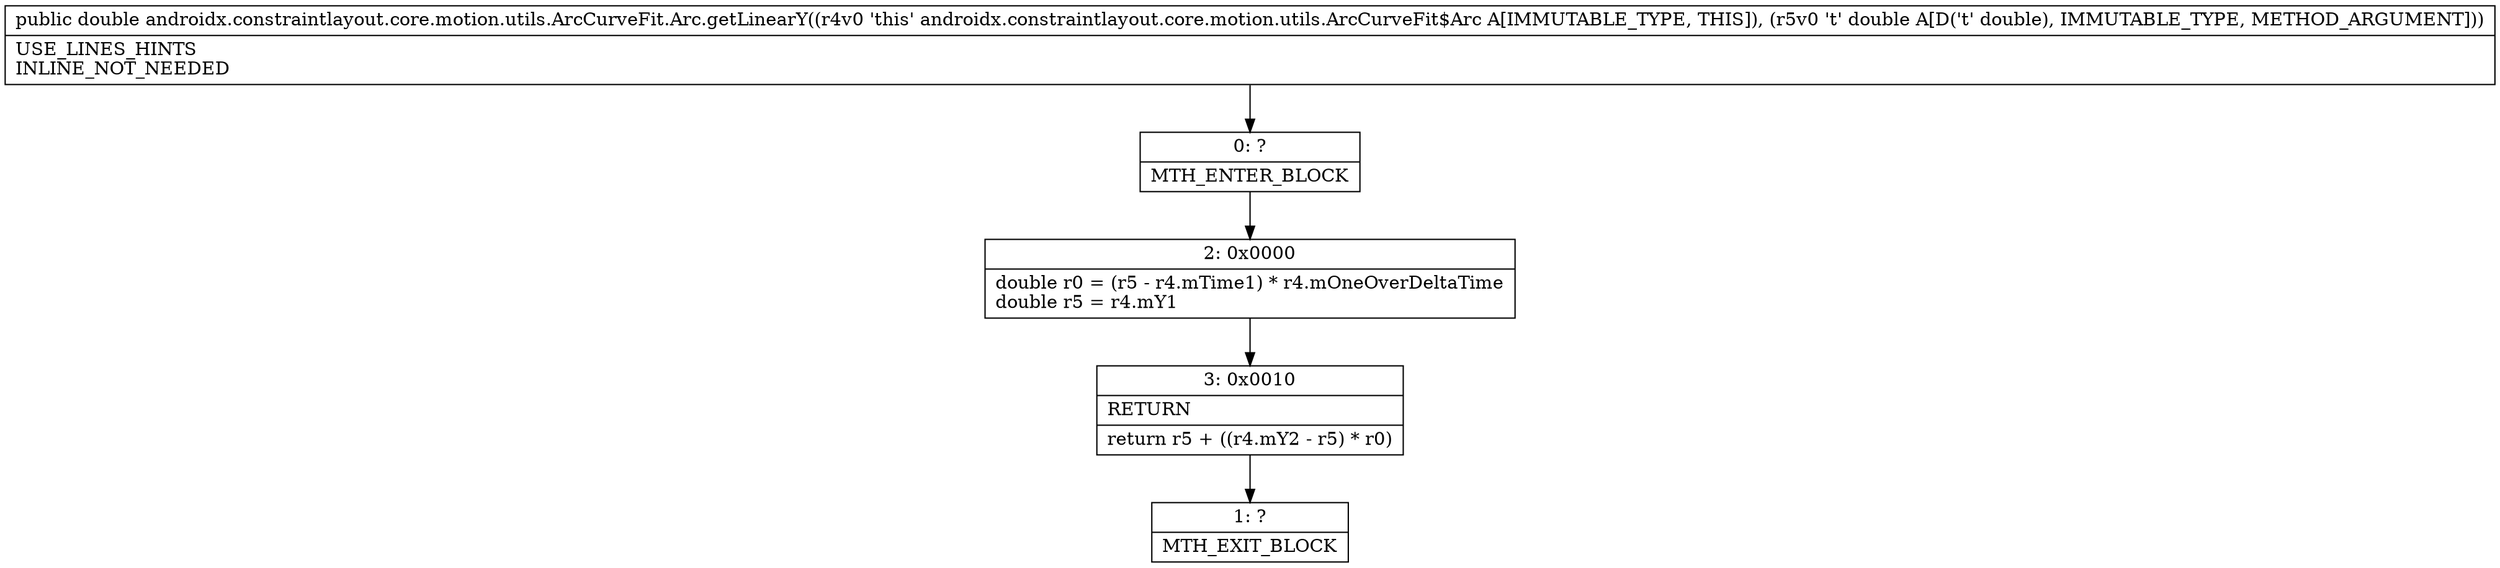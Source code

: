 digraph "CFG forandroidx.constraintlayout.core.motion.utils.ArcCurveFit.Arc.getLinearY(D)D" {
Node_0 [shape=record,label="{0\:\ ?|MTH_ENTER_BLOCK\l}"];
Node_2 [shape=record,label="{2\:\ 0x0000|double r0 = (r5 \- r4.mTime1) * r4.mOneOverDeltaTime\ldouble r5 = r4.mY1\l}"];
Node_3 [shape=record,label="{3\:\ 0x0010|RETURN\l|return r5 + ((r4.mY2 \- r5) * r0)\l}"];
Node_1 [shape=record,label="{1\:\ ?|MTH_EXIT_BLOCK\l}"];
MethodNode[shape=record,label="{public double androidx.constraintlayout.core.motion.utils.ArcCurveFit.Arc.getLinearY((r4v0 'this' androidx.constraintlayout.core.motion.utils.ArcCurveFit$Arc A[IMMUTABLE_TYPE, THIS]), (r5v0 't' double A[D('t' double), IMMUTABLE_TYPE, METHOD_ARGUMENT]))  | USE_LINES_HINTS\lINLINE_NOT_NEEDED\l}"];
MethodNode -> Node_0;Node_0 -> Node_2;
Node_2 -> Node_3;
Node_3 -> Node_1;
}

